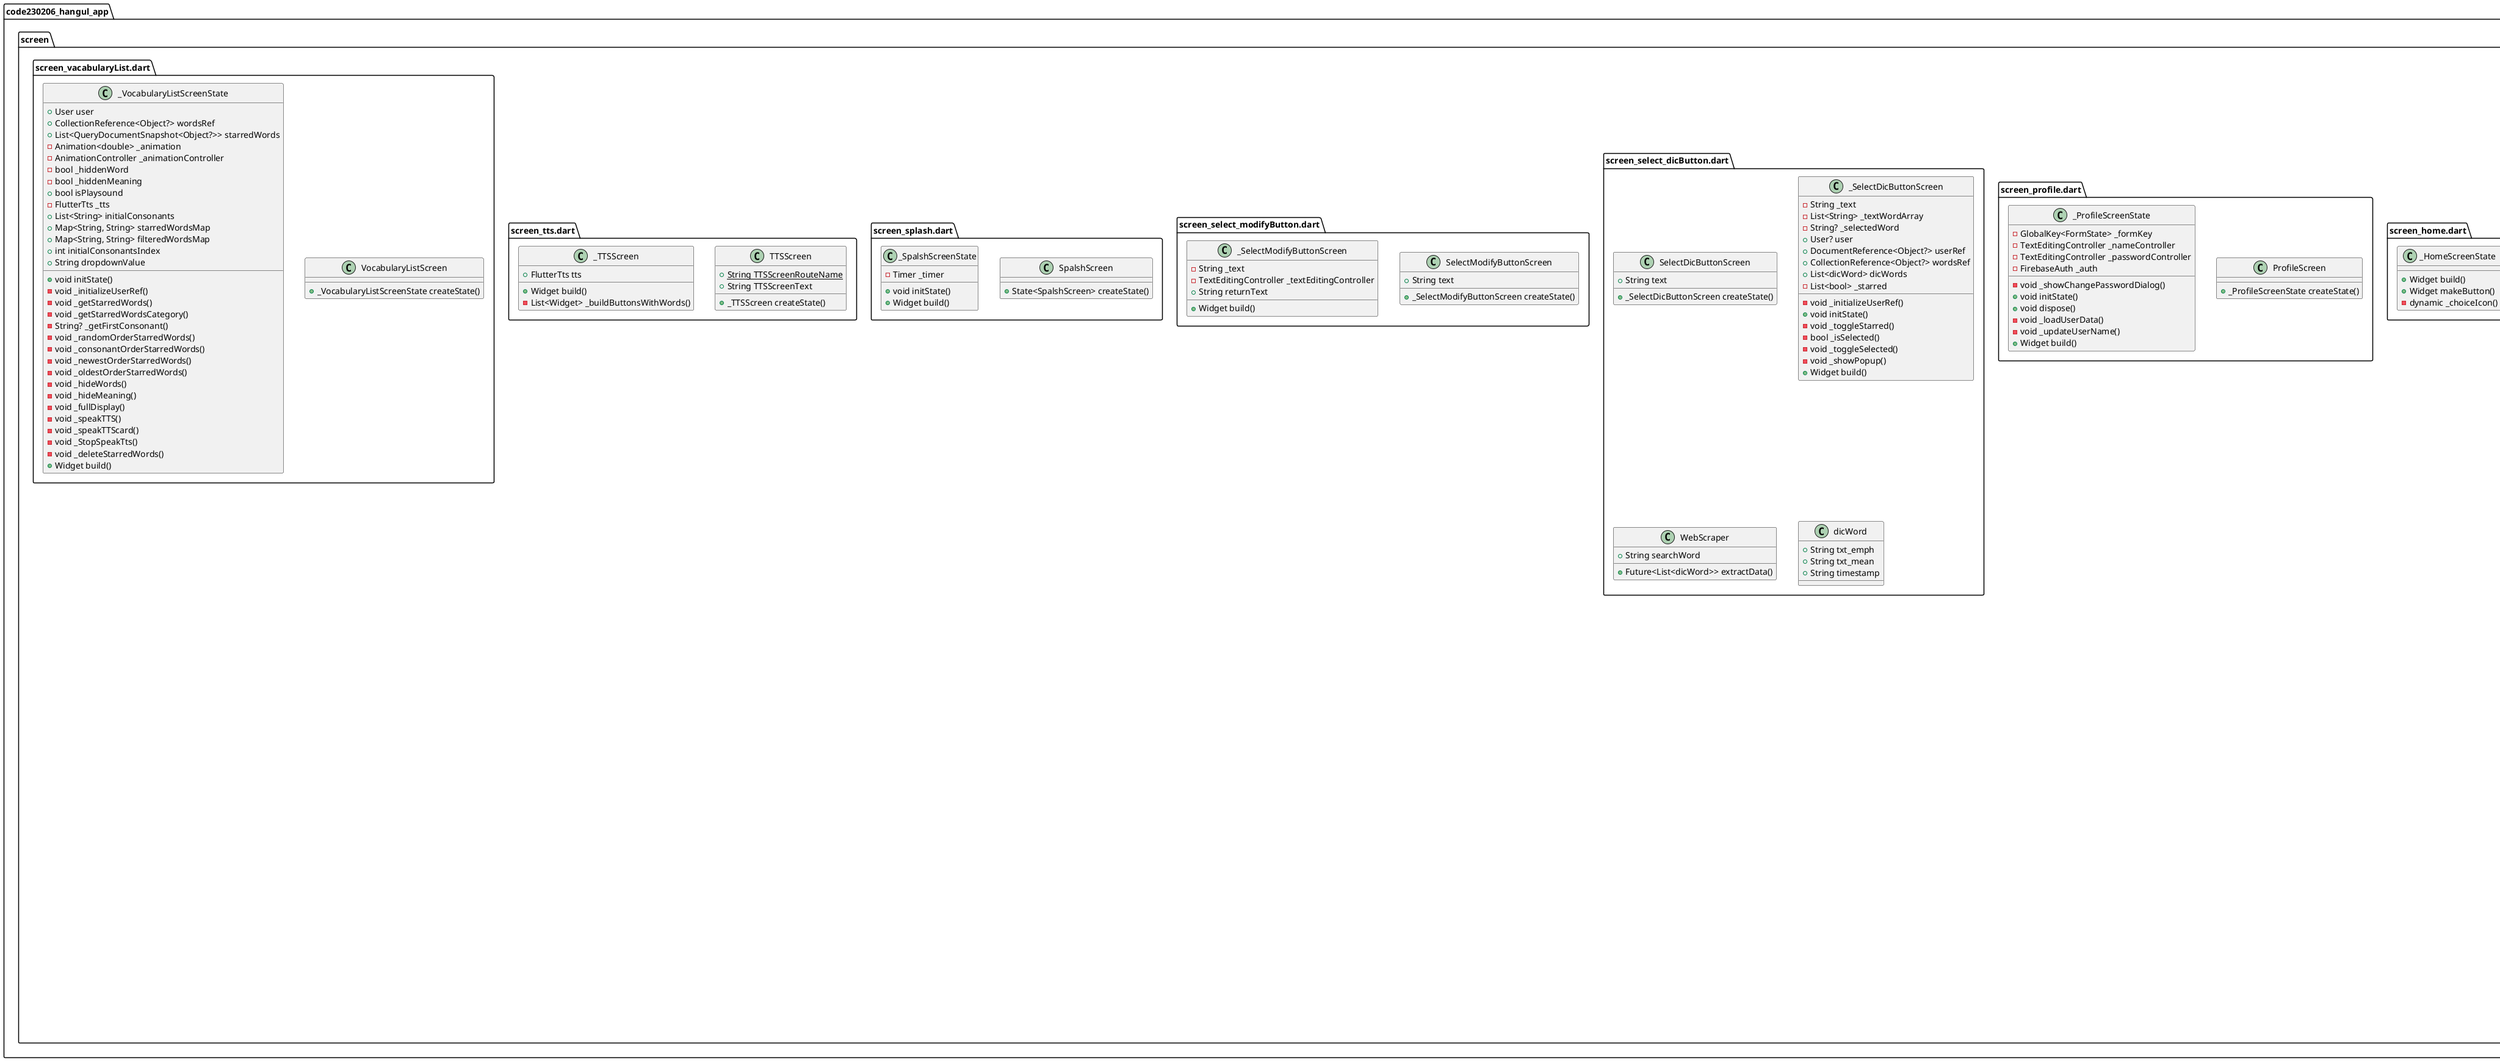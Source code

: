  
@startuml
set namespaceSeparator ::

'class "code230206_hangul_app::configuration::firebase_options.dart::DefaultFirebaseOptions" {
'  {static} +FirebaseOptions android
'  {static} +FirebaseOptions currentPlatform
'}
'
'"code230206_hangul_app::configuration::firebase_options.dart::DefaultFirebaseOptions" o-- "firebase_core_platform_interface::firebase_core_platform_interface.dart::FirebaseOptions"
'
'class "code230206_hangul_app::configuration::hangul_scroll.dart::AlphabetScrollView" {
'  +List<AlphaModel> list
'  +double itemExtent
'  +LetterAlignment alignment
'  +bool isAlphabetsFiltered
'  +Widget Function(String)? overlayWidget
'  +TextStyle selectedTextStyle
'  +TextStyle unselectedTextStyle
'  +double screenHeight
'  +Widget Function(BuildContext, int, String) itemBuilder
'  +_AlphabetScrollViewState createState()
'}
'
'"code230206_hangul_app::configuration::hangul_scroll.dart::AlphabetScrollView" o-- "code230206_hangul_app::configuration::hangul_scroll.dart::LetterAlignment"
'"code230206_hangul_app::configuration::hangul_scroll.dart::AlphabetScrollView" o-- "null::Widget Function(String)"
'"code230206_hangul_app::configuration::hangul_scroll.dart::AlphabetScrollView" o-- "flutter::src::painting::text_style.dart::TextStyle"
'"code230206_hangul_app::configuration::hangul_scroll.dart::AlphabetScrollView" o-- "null::Widget Function(BuildContext, int, String)"
'"flutter::src::widgets::framework.dart::StatefulWidget" <|-- "code230206_hangul_app::configuration::hangul_scroll.dart::AlphabetScrollView"
'
'class "code230206_hangul_app::configuration::hangul_scroll.dart::_AlphabetScrollViewState" {
'  +ScrollController listController
'  -ValueNotifier<int> _selectedIndexNotifier
'  +ValueNotifier<Offset> positionNotifer
'  +Map<String, int> firstIndexPosition
'  -List<String> _filteredAlphabets
'  +GlobalKey<State<StatefulWidget>> letterKey
'  -List<AlphaModel> _list
'  +bool isLoading
'  +bool isFocused
'  +GlobalKey<State<StatefulWidget>> key
'  +double? maxScroll
'  +void init()
'  +void initState()
'  +void didUpdateWidget()
'  +int getCurrentIndex()
'  +void calculateFirstIndex()
'  +String? getKoreanCharacter()
'  +int getKoreanCharacter2()
'  +void scrolltoIndex()
'  +void onVerticalDrag()
'  +Widget build()
'}
'
'"code230206_hangul_app::configuration::hangul_scroll.dart::_AlphabetScrollViewState" o-- "flutter::src::widgets::scroll_controller.dart::ScrollController"
'"code230206_hangul_app::configuration::hangul_scroll.dart::_AlphabetScrollViewState" o-- "flutter::src::foundation::change_notifier.dart::ValueNotifier<int>"
'"code230206_hangul_app::configuration::hangul_scroll.dart::_AlphabetScrollViewState" o-- "flutter::src::foundation::change_notifier.dart::ValueNotifier<Offset>"
'"code230206_hangul_app::configuration::hangul_scroll.dart::_AlphabetScrollViewState" o-- "flutter::src::widgets::framework.dart::GlobalKey<State<StatefulWidget>>"
'"flutter::src::widgets::framework.dart::State" <|-- "code230206_hangul_app::configuration::hangul_scroll.dart::_AlphabetScrollViewState"
'
'class "code230206_hangul_app::configuration::hangul_scroll.dart::AlphaModel" {
'  +String key
'  +String? secondaryKey
'}
'
'class "code230206_hangul_app::configuration::hangul_scroll.dart::LetterAlignment" {
'  +int index
'  {static} +List<LetterAlignment> values
'  {static} +LetterAlignment left
'  {static} +LetterAlignment right
'}
'
'"code230206_hangul_app::configuration::hangul_scroll.dart::LetterAlignment" o-- "code230206_hangul_app::configuration::hangul_scroll.dart::LetterAlignment"
'"dart::core::Enum" <|-- "code230206_hangul_app::configuration::hangul_scroll.dart::LetterAlignment"
'
'class "code230206_hangul_app::configuration::my_style.dart::MyColor" {
'  {static} +Color primaryColor
'  {static} +Color accentColor
'}
'
'"code230206_hangul_app::configuration::my_style.dart::MyColor" o-- "dart::ui::Color"
'
'class "code230206_hangul_app::configuration::my_style.dart::MyFontStyle" {
'}

class "code230206_hangul_app::screen::screen_auth_authPage.dart::AuthPageScreen" {
  +_AuthPageScreen createState()
}

'"flutter::src::widgets::framework.dart::StatefulWidget" <|-- "code230206_hangul_app::screen::screen_auth_authPage.dart::AuthPageScreen"

class "code230206_hangul_app::screen::screen_auth_authPage.dart::_AuthPageScreen" {
  +bool isLogin
  +Widget build()
  +void toggle()
}

'"flutter::src::widgets::framework.dart::State" <|-- "code230206_hangul_app::screen::screen_auth_authPage.dart::_AuthPageScreen"

class "code230206_hangul_app::screen::screen_auth_forgotPassword.dart::ForgotPasswordScreen" {
  +_ForgotPasswordScreen createState()
}

'"flutter::src::widgets::framework.dart::StatefulWidget" <|-- "code230206_hangul_app::screen::screen_auth_forgotPassword.dart::ForgotPasswordScreen"

class "code230206_hangul_app::screen::screen_auth_forgotPassword.dart::_ForgotPasswordScreen" {
  +GlobalKey<FormState> formKey
  +TextEditingController emailController
  +void dispose()
  +Widget build()
  +Future<dynamic> resetPassword()
}

'"code230206_hangul_app::screen::screen_auth_forgotPassword.dart::_ForgotPasswordScreen" o-- "flutter::src::widgets::framework.dart::GlobalKey<FormState>"
'"code230206_hangul_app::screen::screen_auth_forgotPassword.dart::_ForgotPasswordScreen" o-- "flutter::src::widgets::editable_text.dart::TextEditingController"
'"flutter::src::widgets::framework.dart::State" <|-- "code230206_hangul_app::screen::screen_auth_forgotPassword.dart::_ForgotPasswordScreen"

class "code230206_hangul_app::screen::screen_auth_Login.dart::LoginScreen" {
  +Widget build()
}

'"flutter::src::widgets::framework.dart::StatelessWidget" <|-- "code230206_hangul_app::screen::screen_auth_Login.dart::LoginScreen"

class "code230206_hangul_app::screen::screen_auth_Login.dart::LoginWidget" {
  +void Function() onClickedSignUp
  +_LoginWidget createState()
}

'"code230206_hangul_app::screen::screen_auth_Login.dart::LoginWidget" o-- "dart::ui::void Function()"
'"flutter::src::widgets::framework.dart::StatefulWidget" <|-- "code230206_hangul_app::screen::screen_auth_Login.dart::LoginWidget"

class "code230206_hangul_app::screen::screen_auth_Login.dart::_LoginWidget" {
  +TextEditingController emailController
  +TextEditingController passwordController
  +void dispose()
  +Widget build()
  +Future<dynamic> signIn()
}
'
'"code230206_hangul_app::screen::screen_auth_Login.dart::_LoginWidget" o-- "flutter::src::widgets::editable_text.dart::TextEditingController"
'"flutter::src::widgets::framework.dart::State" <|-- "code230206_hangul_app::screen::screen_auth_Login.dart::_LoginWidget"

class "code230206_hangul_app::screen::screen_auth_SignUp.dart::SignUpWidget" {
  +void Function() onClickedSignUp
  +_SignUpWidget createState()
}

'"code230206_hangul_app::screen::screen_auth_SignUp.dart::SignUpWidget" o-- "dart::ui::void Function()"
'"flutter::src::widgets::framework.dart::StatefulWidget" <|-- "code230206_hangul_app::screen::screen_auth_SignUp.dart::SignUpWidget"

class "code230206_hangul_app::screen::screen_auth_SignUp.dart::_SignUpWidget" {
  +GlobalKey<FormState> formKey
  +TextEditingController nameController
  +TextEditingController emailController
  +TextEditingController passwordController
  +void dispose()
  +Widget build()
  +Future<dynamic> signUp()
}

'"code230206_hangul_app::screen::screen_auth_SignUp.dart::_SignUpWidget" o-- "flutter::src::widgets::framework.dart::GlobalKey<FormState>"
'"code230206_hangul_app::screen::screen_auth_SignUp.dart::_SignUpWidget" o-- "flutter::src::widgets::editable_text.dart::TextEditingController"
'"flutter::src::widgets::framework.dart::State" <|-- "code230206_hangul_app::screen::screen_auth_SignUp.dart::_SignUpWidget"

class "code230206_hangul_app::screen::screen_Camera.dart::TakePictureScreen" {
  +CameraDescription camera
  +TakePictureScreenState createState()
}

'"code230206_hangul_app::screen::screen_Camera.dart::TakePictureScreen" o-- "camera_platform_interface::src::types::camera_description.dart::CameraDescription"
'"flutter::src::widgets::framework.dart::StatefulWidget" <|-- "code230206_hangul_app::screen::screen_Camera.dart::TakePictureScreen"

class "code230206_hangul_app::screen::screen_Camera.dart::TakePictureScreenState" {
  -CameraController _controller
  -Future<void> _initializeControllerFuture
  +TextRecognizer textRecogizer
  +void initState()
  +void dispose()
  +Widget build()
  -Future<void> _scanImage()
}
'
'"code230206_hangul_app::screen::screen_Camera.dart::TakePictureScreenState" o-- "camera::src::camera_controller.dart::CameraController"
'"code230206_hangul_app::screen::screen_Camera.dart::TakePictureScreenState" o-- "google_mlkit_text_recognition::src::text_recognizer.dart::TextRecognizer"
'"flutter::src::widgets::framework.dart::State" <|-- "code230206_hangul_app::screen::screen_Camera.dart::TakePictureScreenState"
'
'class "code230206_hangul_app::screen::screen_Camera_result.dart::ResultScreen" {
'  +String text
'  +_ResultScreenState createState()
'}
'
'"flutter::src::widgets::framework.dart::StatefulWidget" <|-- "code230206_hangul_app::screen::screen_Camera_result.dart::ResultScreen"
'
'class "code230206_hangul_app::screen::screen_Camera_result.dart::_ResultScreenState" {
'  -TextEditingController _textFieldController
'  -String _text
'  +void initState()
'  +Widget build()
'}
'
'"code230206_hangul_app::screen::screen_Camera_result.dart::_ResultScreenState" o-- "flutter::src::widgets::editable_text.dart::TextEditingController"
'"flutter::src::widgets::framework.dart::State" <|-- "code230206_hangul_app::screen::screen_Camera_result.dart::_ResultScreenState"

'class "code230206_hangul_app::screen::screen_dic.dart::DicScreen" {
'  {static} +String DicScreenRouteName
'  +String DicScreenText
'  +_DicScreen createState()
'}

'"flutter::src::widgets::framework.dart::StatefulWidget" <|-- "code230206_hangul_app::screen::screen_dic.dart::DicScreen"
'
'class "code230206_hangul_app::screen::screen_dic.dart::_DicScreen" {
'  +dynamic word
'  +Widget build()
'  -List<Widget> _buildButtonsWithWords()
'}
'
'"flutter::src::widgets::framework.dart::State" <|-- "code230206_hangul_app::screen::screen_dic.dart::_DicScreen"
'
'class "code230206_hangul_app::screen::screen_dic_open.dart::DicOpenScreen" {
'  {static} +String DicOpenScreenRouteName
'  +String DicOpenScreenText
'  +_DicOpenScreen createState()
'}
'
'"flutter::src::widgets::framework.dart::StatefulWidget" <|-- "code230206_hangul_app::screen::screen_dic_open.dart::DicOpenScreen"
'
'class "code230206_hangul_app::screen::screen_dic_open.dart::_DicOpenScreen" {
'  +User? user
'  +DocumentReference<Object?> userRef
'  +CollectionReference<Object?> wordsRef
'  +List<dicWord> dicWords
'  -List<bool> _starred
'  -void _initializeUserRef()
'  +void initState()
'  +Widget build()
'}
'
'"code230206_hangul_app::screen::screen_dic_open.dart::_DicOpenScreen" o-- "firebase_auth::firebase_auth.dart::User"
'"code230206_hangul_app::screen::screen_dic_open.dart::_DicOpenScreen" o-- "cloud_firestore::cloud_firestore.dart::DocumentReference<Object>"
'"code230206_hangul_app::screen::screen_dic_open.dart::_DicOpenScreen" o-- "cloud_firestore::cloud_firestore.dart::CollectionReference<Object>"
'"flutter::src::widgets::framework.dart::State" <|-- "code230206_hangul_app::screen::screen_dic_open.dart::_DicOpenScreen"
'
'class "code230206_hangul_app::screen::screen_dic_open.dart::WebScraper" {
'  +String searchWord
'  +Future<List<dicWord>> extractData()
'}
'
'class "code230206_hangul_app::screen::screen_dic_open.dart::dicWord" {
'  +String txt_emph
'  +String txt_mean
'}
'
'class "code230206_hangul_app::screen::screen_dic_open.dart::StarIcon" {
'  +bool starred
'  +Function onPressed
'  +_StarIconState createState()
'}
'
'"flutter::src::widgets::framework.dart::StatefulWidget" <|-- "code230206_hangul_app::screen::screen_dic_open.dart::StarIcon"
'
'class "code230206_hangul_app::screen::screen_dic_open.dart::_StarIconState" {
'  -bool _starred
'  +void initState()
'  +Widget build()
'}
'
'"flutter::src::widgets::framework.dart::State" <|-- "code230206_hangul_app::screen::screen_dic_open.dart::_StarIconState"

class "code230206_hangul_app::screen::screen_game.dart::GameScreen" {
  +_GameScreenState createState()
}

'"flutter::src::widgets::framework.dart::StatefulWidget" <|-- "code230206_hangul_app::screen::screen_game.dart::GameScreen"

class "code230206_hangul_app::screen::screen_game.dart::_GameScreenState" {
  +User user
  +CollectionReference<Object?> wordsRef
  +List<QueryDocumentSnapshot<Object?>> starredWords
  +int index
  +bool endGameReady
  +List<List<dynamic>> gameWordList
  +List<List<dynamic>> gameBasicWordList
  +int randomSend
  -String _buttonText
  +int timesController
  -TextEditingController _controller
  -String _quizWord
  +Color isHintClicked
  -void _initializeUserRef()
  -void _getStarredWords()
  -void _generateGameWordList()
  +void getCorrectAnswer()
  -void _getWrongAnswer()
  -bool _checkAnswer()
  -bool _isKorean()
  -String? _getFirstConsonant()
  -void _getQuizWord()
  -void _getHint()
  +void initState()
  +Widget build()
  -Widget _buildQuizCard()
}
'
'"code230206_hangul_app::screen::screen_game.dart::_GameScreenState" o-- "firebase_auth::firebase_auth.dart::User"
'"code230206_hangul_app::screen::screen_game.dart::_GameScreenState" o-- "cloud_firestore::cloud_firestore.dart::CollectionReference<Object>"
'"code230206_hangul_app::screen::screen_game.dart::_GameScreenState" o-- "flutter::src::widgets::editable_text.dart::TextEditingController"
'"code230206_hangul_app::screen::screen_game.dart::_GameScreenState" o-- "dart::ui::Color"
'"flutter::src::widgets::framework.dart::State" <|-- "code230206_hangul_app::screen::screen_game.dart::_GameScreenState"

class "code230206_hangul_app::screen::screen_game_result.dart::GameResultScreen" {
  {static} +String GameResultScreenRouteName
  +List<List<dynamic>> GameResultScreenText
  +_GameResultScreenState createState()
}

'"flutter::src::widgets::framework.dart::StatefulWidget" <|-- "code230206_hangul_app::screen::screen_game_result.dart::GameResultScreen"

class "code230206_hangul_app::screen::screen_game_result.dart::_GameResultScreenState" {
  +Widget build()
}

'"flutter::src::widgets::framework.dart::State" <|-- "code230206_hangul_app::screen::screen_game_result.dart::_GameResultScreenState"

class "code230206_hangul_app::screen::screen_game_wrongWordList.dart::GameWrongWordListScreen" {
  {static} +String GameWrongWordListScreenRouteName
  +List<List<dynamic>> GameWrongWordListScreenText
  +_GameWrongWordListScreenState createState()
}

'"flutter::src::widgets::framework.dart::StatefulWidget" <|-- "code230206_hangul_app::screen::screen_game_wrongWordList.dart::GameWrongWordListScreen"

class "code230206_hangul_app::screen::screen_game_wrongWordList.dart::_GameWrongWordListScreenState" {
  +Widget build()
}

'"flutter::src::widgets::framework.dart::State" <|-- "code230206_hangul_app::screen::screen_game_wrongWordList.dart::_GameWrongWordListScreenState"

class "code230206_hangul_app::screen::screen_home.dart::HomeScreen" {
  +_HomeScreenState createState()
}

'"flutter::src::widgets::framework.dart::StatefulWidget" <|-- "code230206_hangul_app::screen::screen_home.dart::HomeScreen"

class "code230206_hangul_app::screen::screen_home.dart::_HomeScreenState" {
  +Widget build()
  +Widget makeButton()
  -dynamic _choiceIcon()
}

'"flutter::src::widgets::framework.dart::State" <|-- "code230206_hangul_app::screen::screen_home.dart::_HomeScreenState"

class "code230206_hangul_app::screen::screen_profile.dart::ProfileScreen" {
  +_ProfileScreenState createState()
}

'"flutter::src::widgets::framework.dart::StatefulWidget" <|-- "code230206_hangul_app::screen::screen_profile.dart::ProfileScreen"

class "code230206_hangul_app::screen::screen_profile.dart::_ProfileScreenState" {
  -GlobalKey<FormState> _formKey
  -TextEditingController _nameController
  -TextEditingController _passwordController
  -FirebaseAuth _auth
  -void _showChangePasswordDialog()
  +void initState()
  +void dispose()
  -void _loadUserData()
  -void _updateUserName()
  +Widget build()
}

'"code230206_hangul_app::screen::screen_profile.dart::_ProfileScreenState" o-- "flutter::src::widgets::framework.dart::GlobalKey<FormState>"
'"code230206_hangul_app::screen::screen_profile.dart::_ProfileScreenState" o-- "flutter::src::widgets::editable_text.dart::TextEditingController"
'"code230206_hangul_app::screen::screen_profile.dart::_ProfileScreenState" o-- "firebase_auth::firebase_auth.dart::FirebaseAuth"
'"flutter::src::widgets::framework.dart::State" <|-- "code230206_hangul_app::screen::screen_profile.dart::_ProfileScreenState"

class "code230206_hangul_app::screen::screen_select_dicButton.dart::SelectDicButtonScreen" {
  +String text
  +_SelectDicButtonScreen createState()
}

'"flutter::src::widgets::framework.dart::StatefulWidget" <|-- "code230206_hangul_app::screen::screen_select_dicButton.dart::SelectDicButtonScreen"

class "code230206_hangul_app::screen::screen_select_dicButton.dart::_SelectDicButtonScreen" {
  -String _text
  -List<String> _textWordArray
  -String? _selectedWord
  +User? user
  +DocumentReference<Object?> userRef
  +CollectionReference<Object?> wordsRef
  +List<dicWord> dicWords
  -List<bool> _starred
  -void _initializeUserRef()
  +void initState()
  -void _toggleStarred()
  -bool _isSelected()
  -void _toggleSelected()
  -void _showPopup()
  +Widget build()
}
'
'"code230206_hangul_app::screen::screen_select_dicButton.dart::_SelectDicButtonScreen" o-- "firebase_auth::firebase_auth.dart::User"
'"code230206_hangul_app::screen::screen_select_dicButton.dart::_SelectDicButtonScreen" o-- "cloud_firestore::cloud_firestore.dart::DocumentReference<Object>"
'"code230206_hangul_app::screen::screen_select_dicButton.dart::_SelectDicButtonScreen" o-- "cloud_firestore::cloud_firestore.dart::CollectionReference<Object>"
'"flutter::src::widgets::framework.dart::State" <|-- "code230206_hangul_app::screen::screen_select_dicButton.dart::_SelectDicButtonScreen"

class "code230206_hangul_app::screen::screen_select_dicButton.dart::WebScraper" {
  +String searchWord
  +Future<List<dicWord>> extractData()
}

class "code230206_hangul_app::screen::screen_select_dicButton.dart::dicWord" {
  +String txt_emph
  +String txt_mean
  +String timestamp
}

class "code230206_hangul_app::screen::screen_select_modifyButton.dart::SelectModifyButtonScreen" {
  +String text
  +_SelectModifyButtonScreen createState()
}

'"flutter::src::widgets::framework.dart::StatefulWidget" <|-- "code230206_hangul_app::screen::screen_select_modifyButton.dart::SelectModifyButtonScreen"

class "code230206_hangul_app::screen::screen_select_modifyButton.dart::_SelectModifyButtonScreen" {
  -String _text
  -TextEditingController _textEditingController
  +String returnText
  +Widget build()
}

'"code230206_hangul_app::screen::screen_select_modifyButton.dart::_SelectModifyButtonScreen" o-- "flutter::src::widgets::editable_text.dart::TextEditingController"
'"flutter::src::widgets::framework.dart::State" <|-- "code230206_hangul_app::screen::screen_select_modifyButton.dart::_SelectModifyButtonScreen"

class "code230206_hangul_app::screen::screen_select_TtsButton.dart::Word" {
  +String word
  +bool isSelected
  +int sentenceIndex
  +int wordIndex
  +int wordIndexInSentence
}

class "code230206_hangul_app::screen::screen_select_TtsButton.dart::SelectTtsButtonScreen" {
  +String text
  +_SelectTtsButtonScreenState createState()
}

'"flutter::src::widgets::framework.dart::StatefulWidget" <|-- "code230206_hangul_app::screen::screen_select_TtsButton.dart::SelectTtsButtonScreen"

class "code230206_hangul_app::screen::screen_select_TtsButton.dart::_SelectTtsButtonScreenState" {
  -String _text
  +List<Word> wordList
  -List<String> _sentences
  -int _currentSentenceIndex
  -List<double> _ttsSpeed
  -FlutterTts _tts
  -int _ttsSpeedIndex
  -StreamController<List<Word>> _streamController
  -bool _stopflag
  -bool _playflag
  -int _toggleSwitchvalue
  -List<String> _speaktype
  +Stream<List<Word>> stream
  -void _speakWord()
  -void _speakSentence()
  -void _updateIsSelected()
  -void _stopSpeakTts()
  +Widget alternativeIconBuilder()
  +Widget build()
}
'
'"code230206_hangul_app::screen::screen_select_TtsButton.dart::_SelectTtsButtonScreenState" o-- "flutter_tts::flutter_tts.dart::FlutterTts"
'"code230206_hangul_app::screen::screen_select_TtsButton.dart::_SelectTtsButtonScreenState" o-- "dart::async::StreamController<List<Word>>"
'"code230206_hangul_app::screen::screen_select_TtsButton.dart::_SelectTtsButtonScreenState" o-- "dart::async::Stream<List<Word>>"
'"flutter::src::widgets::framework.dart::State" <|-- "code230206_hangul_app::screen::screen_select_TtsButton.dart::_SelectTtsButtonScreenState"

class "code230206_hangul_app::screen::screen_splash.dart::SpalshScreen" {
  +State<SpalshScreen> createState()
}

'"flutter::src::widgets::framework.dart::StatefulWidget" <|-- "code230206_hangul_app::screen::screen_splash.dart::SpalshScreen"

class "code230206_hangul_app::screen::screen_splash.dart::_SpalshScreenState" {
  -Timer _timer
  +void initState()
  +Widget build()
}

'"code230206_hangul_app::screen::screen_splash.dart::_SpalshScreenState" o-- "dart::async::Timer"
'"flutter::src::widgets::framework.dart::State" <|-- "code230206_hangul_app::screen::screen_splash.dart::_SpalshScreenState"
'
class "code230206_hangul_app::screen::screen_tts.dart::TTSScreen" {
  {static} +String TTSScreenRouteName
  +String TTSScreenText
  +_TTSScreen createState()
}

'"flutter::src::widgets::framework.dart::StatefulWidget" <|-- "code230206_hangul_app::screen::screen_tts.dart::TTSScreen"

class "code230206_hangul_app::screen::screen_tts.dart::_TTSScreen" {
  +FlutterTts tts
  +Widget build()
  -List<Widget> _buildButtonsWithWords()
}

'"code230206_hangul_app::screen::screen_tts.dart::_TTSScreen" o-- "flutter_tts::flutter_tts.dart::FlutterTts"
'"flutter::src::widgets::framework.dart::State" <|-- "code230206_hangul_app::screen::screen_tts.dart::_TTSScreen"

class "code230206_hangul_app::screen::screen_vacabularyList.dart::VocabularyListScreen" {
  +_VocabularyListScreenState createState()
}

'"flutter::src::widgets::framework.dart::StatefulWidget" <|-- "code230206_hangul_app::screen::screen_vacabularyList.dart::VocabularyListScreen"

class "code230206_hangul_app::screen::screen_vacabularyList.dart::_VocabularyListScreenState" {
  +User user
  +CollectionReference<Object?> wordsRef
  +List<QueryDocumentSnapshot<Object?>> starredWords
  -Animation<double> _animation
  -AnimationController _animationController
  -bool _hiddenWord
  -bool _hiddenMeaning
  +bool isPlaysound
  -FlutterTts _tts
  +List<String> initialConsonants
  +Map<String, String> starredWordsMap
  +Map<String, String> filteredWordsMap
  +int initialConsonantsIndex
  +String dropdownValue
  +void initState()
  -void _initializeUserRef()
  -void _getStarredWords()
  -void _getStarredWordsCategory()
  -String? _getFirstConsonant()
  -void _randomOrderStarredWords()
  -void _consonantOrderStarredWords()
  -void _newestOrderStarredWords()
  -void _oldestOrderStarredWords()
  -void _hideWords()
  -void _hideMeaning()
  -void _fullDisplay()
  -void _speakTTS()
  -void _speakTTScard()
  -void _StopSpeakTts()
  -void _deleteStarredWords()
  +Widget build()
}
'
'"code230206_hangul_app::screen::screen_vacabularyList.dart::_VocabularyListScreenState" o-- "firebase_auth::firebase_auth.dart::User"
'"code230206_hangul_app::screen::screen_vacabularyList.dart::_VocabularyListScreenState" o-- "cloud_firestore::cloud_firestore.dart::CollectionReference<Object>"
'"code230206_hangul_app::screen::screen_vacabularyList.dart::_VocabularyListScreenState" o-- "flutter::src::animation::animation.dart::Animation<double>"
'"code230206_hangul_app::screen::screen_vacabularyList.dart::_VocabularyListScreenState" o-- "flutter::src::animation::animation_controller.dart::AnimationController"
'"code230206_hangul_app::screen::screen_vacabularyList.dart::_VocabularyListScreenState" o-- "flutter_tts::flutter_tts.dart::FlutterTts"
'"flutter::src::widgets::framework.dart::State" <|-- "code230206_hangul_app::screen::screen_vacabularyList.dart::_VocabularyListScreenState"
'"flutter::src::widgets::ticker_provider.dart::SingleTickerProviderStateMixin" <|-- "code230206_hangul_app::screen::screen_vacabularyList.dart::_VocabularyListScreenState"

'class "code230206_hangul_app::screen::snackBarWidget.dart::SnackBarWidget" {
'  {static} +GlobalKey<ScaffoldMessengerState> messengerKey
'  {static} +dynamic showSnackBar()
'}

'"code230206_hangul_app::screen::snackBarWidget.dart::SnackBarWidget" o-- "flutter::src::widgets::framework.dart::GlobalKey<ScaffoldMessengerState>"


@enduml
